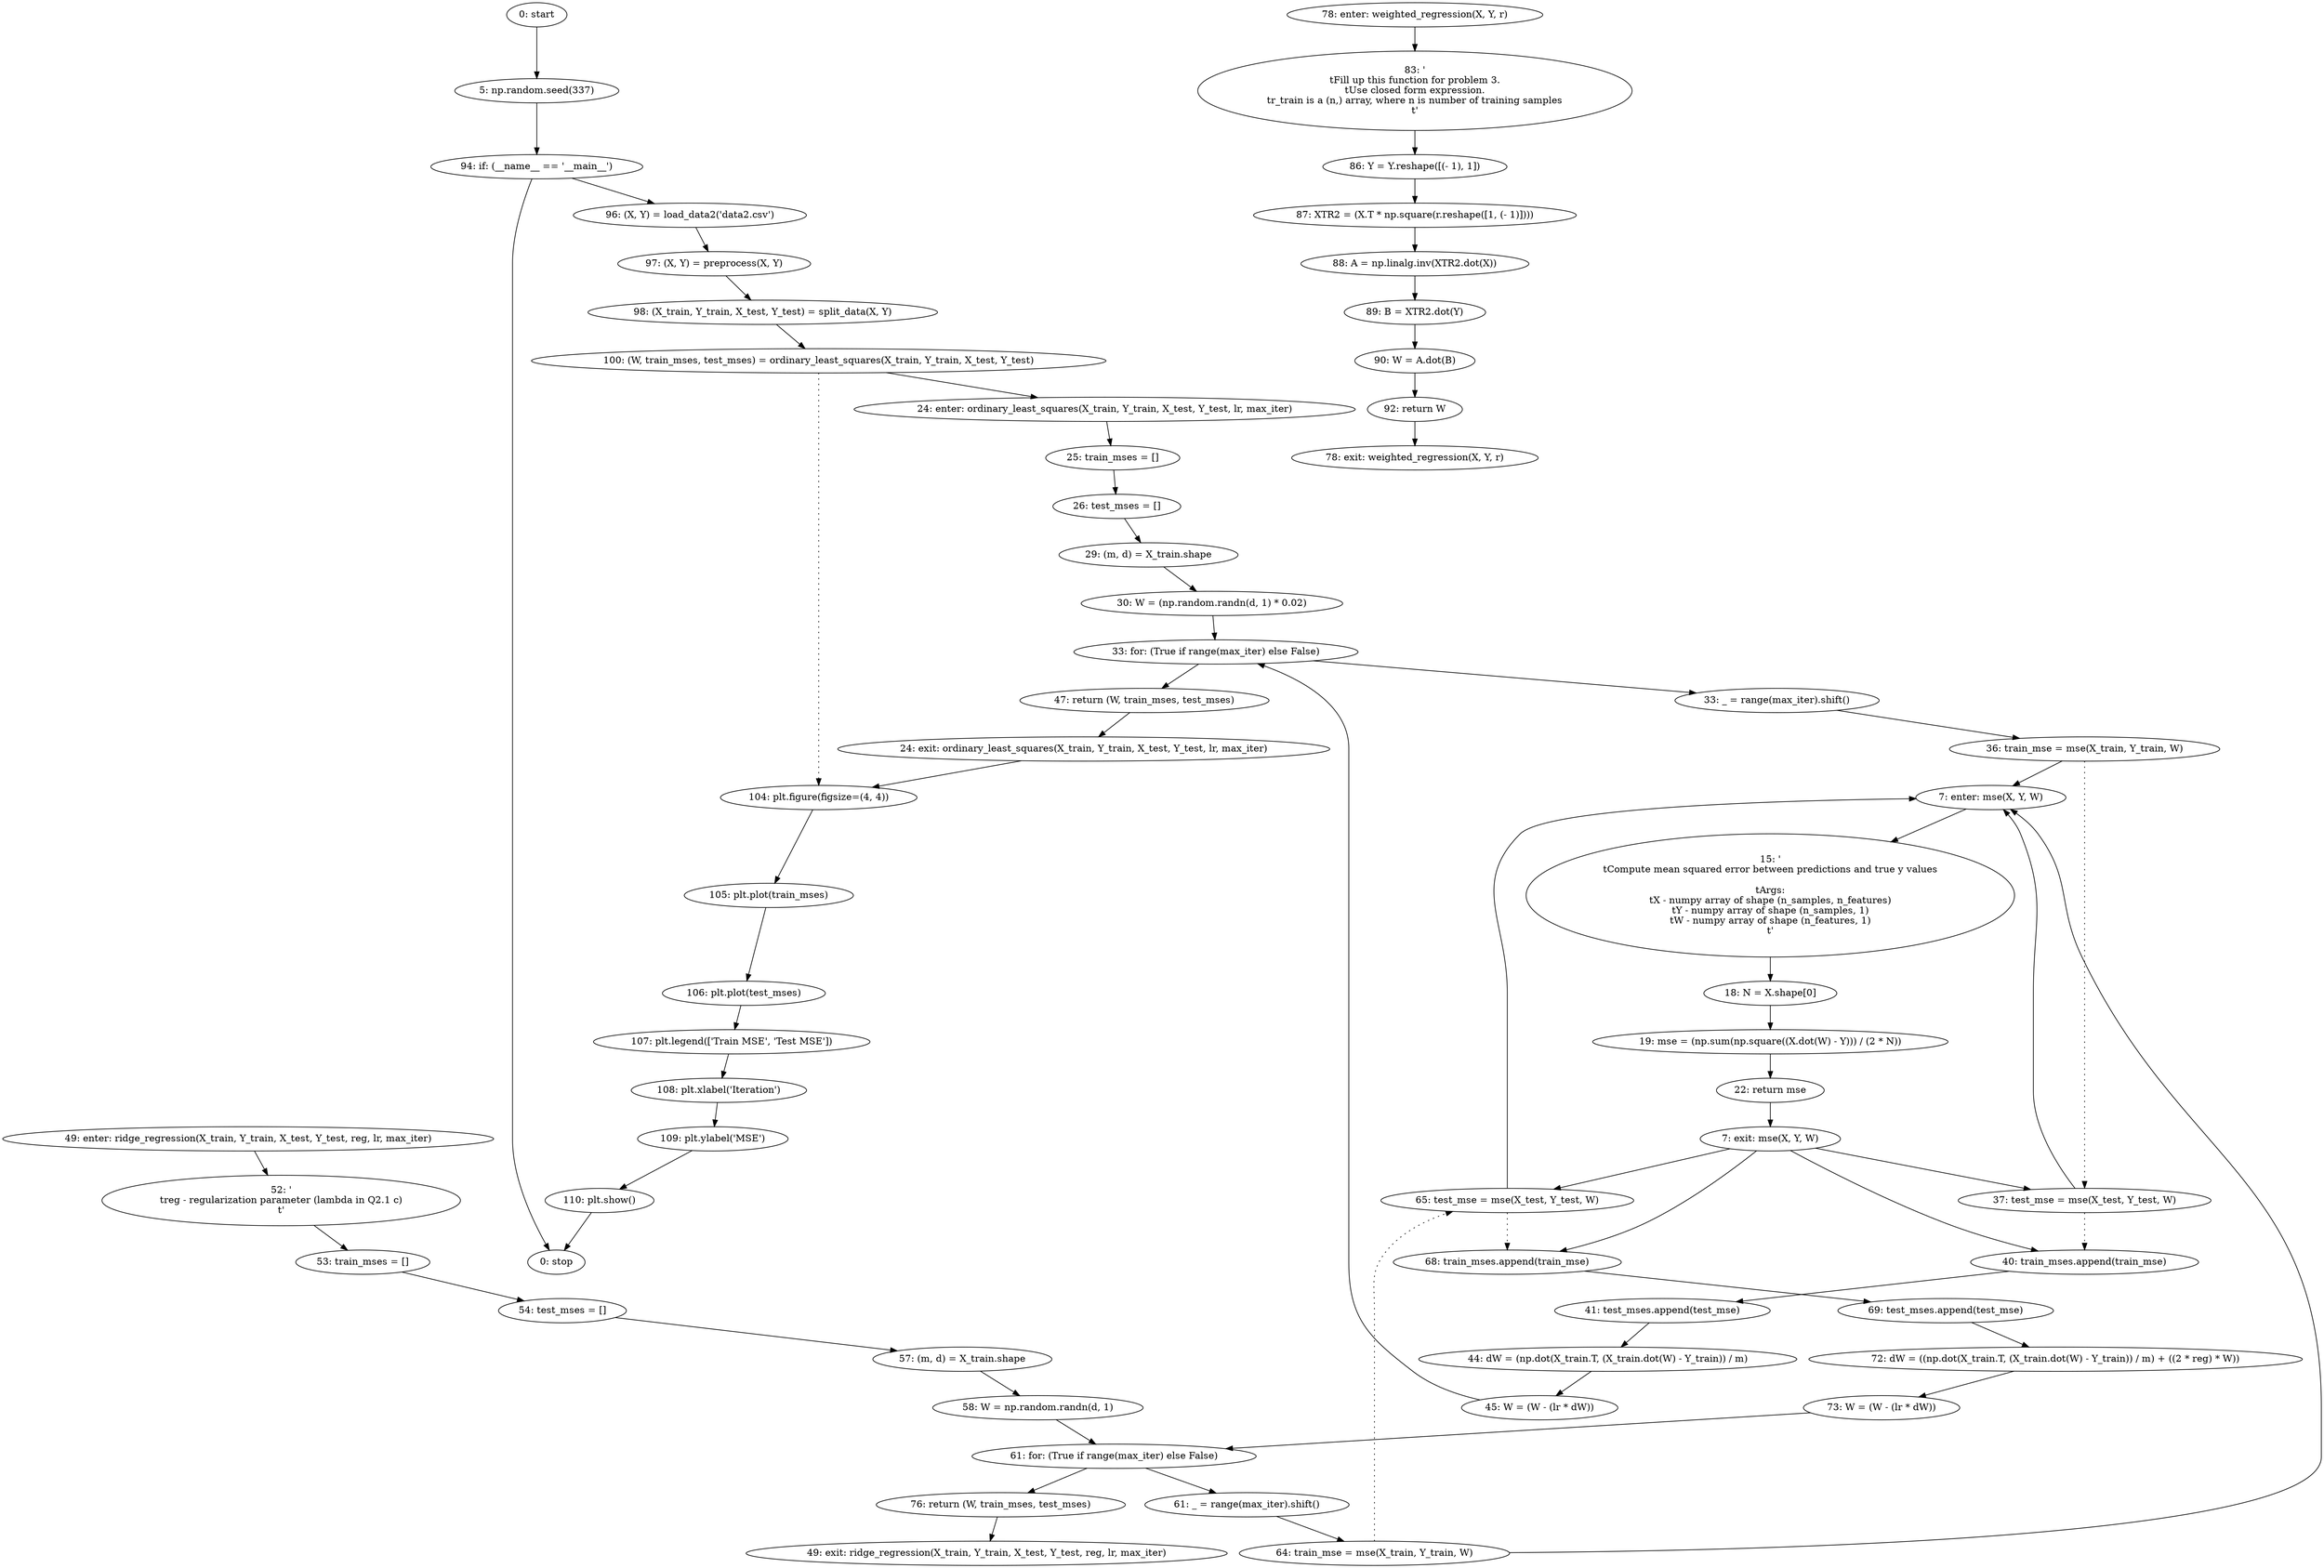 strict digraph "" {
	node [label="\N"];
	0	 [label="0: start"];
	1	 [label="5: np.random.seed(337)"];
	0 -> 1;
	48	 [label="94: if: (__name__ == '__main__')"];
	1 -> 48;
	49	 [label="96: (X, Y) = load_data2('data2.csv')"];
	48 -> 49;
	60	 [label="0: stop"];
	48 -> 60;
	2	 [label="7: enter: mse(X, Y, W)"];
	4	 [label="15: '\n\tCompute mean squared error between predictions and true y values\n\n\tArgs:\n\tX - numpy array of shape (n_samples, n_features)\n\tY \
- numpy array of shape (n_samples, 1)\n\tW - numpy array of shape (n_features, 1)\n\t'"];
	2 -> 4;
	5	 [label="18: N = X.shape[0]"];
	4 -> 5;
	16	 [label="36: train_mse = mse(X_train, Y_train, W)"];
	16 -> 2;
	17	 [label="37: test_mse = mse(X_test, Y_test, W)"];
	16 -> 17	 [style=dotted,
		weight=100];
	17 -> 2;
	18	 [label="40: train_mses.append(train_mse)"];
	17 -> 18	 [style=dotted,
		weight=100];
	19	 [label="41: test_mses.append(test_mse)"];
	18 -> 19;
	32	 [label="64: train_mse = mse(X_train, Y_train, W)"];
	32 -> 2;
	33	 [label="65: test_mse = mse(X_test, Y_test, W)"];
	32 -> 33	 [style=dotted,
		weight=100];
	33 -> 2;
	34	 [label="68: train_mses.append(train_mse)"];
	33 -> 34	 [style=dotted,
		weight=100];
	35	 [label="69: test_mses.append(test_mse)"];
	34 -> 35;
	3	 [label="7: exit: mse(X, Y, W)"];
	3 -> 17;
	3 -> 18;
	3 -> 33;
	3 -> 34;
	7	 [label="22: return mse"];
	7 -> 3;
	6	 [label="19: mse = (np.sum(np.square((X.dot(W) - Y))) / (2 * N))"];
	5 -> 6;
	6 -> 7;
	8	 [label="24: enter: ordinary_least_squares(X_train, Y_train, X_test, Y_test, lr, max_iter)"];
	10	 [label="25: train_mses = []"];
	8 -> 10;
	11	 [label="26: test_mses = []"];
	10 -> 11;
	52	 [label="100: (W, train_mses, test_mses) = ordinary_least_squares(X_train, Y_train, X_test, Y_test)"];
	52 -> 8;
	53	 [label="104: plt.figure(figsize=(4, 4))"];
	52 -> 53	 [style=dotted,
		weight=100];
	54	 [label="105: plt.plot(train_mses)"];
	53 -> 54;
	9	 [label="24: exit: ordinary_least_squares(X_train, Y_train, X_test, Y_test, lr, max_iter)"];
	9 -> 53;
	22	 [label="47: return (W, train_mses, test_mses)"];
	22 -> 9;
	12	 [label="29: (m, d) = X_train.shape"];
	11 -> 12;
	13	 [label="30: W = (np.random.randn(d, 1) * 0.02)"];
	12 -> 13;
	14	 [label="33: for: (True if range(max_iter) else False)"];
	13 -> 14;
	14 -> 22;
	15	 [label="33: _ = range(max_iter).shift()"];
	14 -> 15;
	15 -> 16;
	21	 [label="45: W = (W - (lr * dW))"];
	21 -> 14;
	20	 [label="44: dW = (np.dot(X_train.T, (X_train.dot(W) - Y_train)) / m)"];
	19 -> 20;
	20 -> 21;
	23	 [label="49: enter: ridge_regression(X_train, Y_train, X_test, Y_test, reg, lr, max_iter)"];
	25	 [label="52: '\n\treg - regularization parameter (lambda in Q2.1 c)\n\t'"];
	23 -> 25;
	26	 [label="53: train_mses = []"];
	25 -> 26;
	24	 [label="49: exit: ridge_regression(X_train, Y_train, X_test, Y_test, reg, lr, max_iter)"];
	38	 [label="76: return (W, train_mses, test_mses)"];
	38 -> 24;
	27	 [label="54: test_mses = []"];
	26 -> 27;
	28	 [label="57: (m, d) = X_train.shape"];
	27 -> 28;
	29	 [label="58: W = np.random.randn(d, 1)"];
	28 -> 29;
	30	 [label="61: for: (True if range(max_iter) else False)"];
	29 -> 30;
	30 -> 38;
	31	 [label="61: _ = range(max_iter).shift()"];
	30 -> 31;
	31 -> 32;
	37	 [label="73: W = (W - (lr * dW))"];
	37 -> 30;
	36	 [label="72: dW = ((np.dot(X_train.T, (X_train.dot(W) - Y_train)) / m) + ((2 * reg) * W))"];
	35 -> 36;
	36 -> 37;
	39	 [label="78: enter: weighted_regression(X, Y, r)"];
	41	 [label="83: '\n\tFill up this function for problem 3.\n\tUse closed form expression.\n\tr_train is a (n,) array, where n is number of training \
samples\n\t'"];
	39 -> 41;
	42	 [label="86: Y = Y.reshape([(- 1), 1])"];
	41 -> 42;
	40	 [label="78: exit: weighted_regression(X, Y, r)"];
	47	 [label="92: return W"];
	47 -> 40;
	43	 [label="87: XTR2 = (X.T * np.square(r.reshape([1, (- 1)])))"];
	42 -> 43;
	44	 [label="88: A = np.linalg.inv(XTR2.dot(X))"];
	43 -> 44;
	45	 [label="89: B = XTR2.dot(Y)"];
	44 -> 45;
	46	 [label="90: W = A.dot(B)"];
	45 -> 46;
	46 -> 47;
	50	 [label="97: (X, Y) = preprocess(X, Y)"];
	49 -> 50;
	51	 [label="98: (X_train, Y_train, X_test, Y_test) = split_data(X, Y)"];
	50 -> 51;
	51 -> 52;
	55	 [label="106: plt.plot(test_mses)"];
	54 -> 55;
	56	 [label="107: plt.legend(['Train MSE', 'Test MSE'])"];
	55 -> 56;
	57	 [label="108: plt.xlabel('Iteration')"];
	56 -> 57;
	58	 [label="109: plt.ylabel('MSE')"];
	57 -> 58;
	59	 [label="110: plt.show()"];
	58 -> 59;
	59 -> 60;
}

